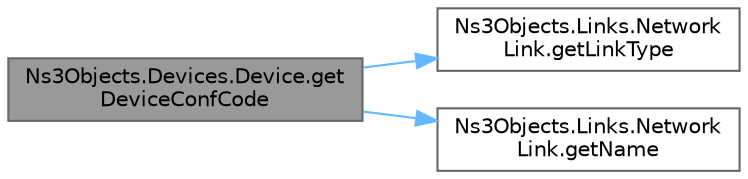 digraph "Ns3Objects.Devices.Device.getDeviceConfCode"
{
 // LATEX_PDF_SIZE
  bgcolor="transparent";
  edge [fontname=Helvetica,fontsize=10,labelfontname=Helvetica,labelfontsize=10];
  node [fontname=Helvetica,fontsize=10,shape=box,height=0.2,width=0.4];
  rankdir="LR";
  Node1 [id="Node000001",label="Ns3Objects.Devices.Device.get\lDeviceConfCode",height=0.2,width=0.4,color="gray40", fillcolor="grey60", style="filled", fontcolor="black",tooltip=" "];
  Node1 -> Node2 [id="edge1_Node000001_Node000002",color="steelblue1",style="solid",tooltip=" "];
  Node2 [id="Node000002",label="Ns3Objects.Links.Network\lLink.getLinkType",height=0.2,width=0.4,color="grey40", fillcolor="white", style="filled",URL="$interface_ns3_objects_1_1_links_1_1_network_link.html#af9a212d6ca443661bbb711ab520a51e7",tooltip=" "];
  Node1 -> Node3 [id="edge2_Node000001_Node000003",color="steelblue1",style="solid",tooltip=" "];
  Node3 [id="Node000003",label="Ns3Objects.Links.Network\lLink.getName",height=0.2,width=0.4,color="grey40", fillcolor="white", style="filled",URL="$interface_ns3_objects_1_1_links_1_1_network_link.html#a339c90c6249616099bfc0d200057fe88",tooltip=" "];
}
